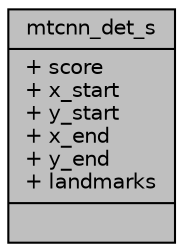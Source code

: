 digraph "mtcnn_det_s"
{
 // INTERACTIVE_SVG=YES
 // LATEX_PDF_SIZE
  bgcolor="transparent";
  edge [fontname="Helvetica",fontsize="10",labelfontname="Helvetica",labelfontsize="10"];
  node [fontname="Helvetica",fontsize="10",shape=record];
  Node1 [label="{mtcnn_det_s\n|+ score\l+ x_start\l+ y_start\l+ x_end\l+ y_end\l+ landmarks\l|}",height=0.2,width=0.4,color="black", fillcolor="grey75", style="filled", fontcolor="black",tooltip=" "];
}
